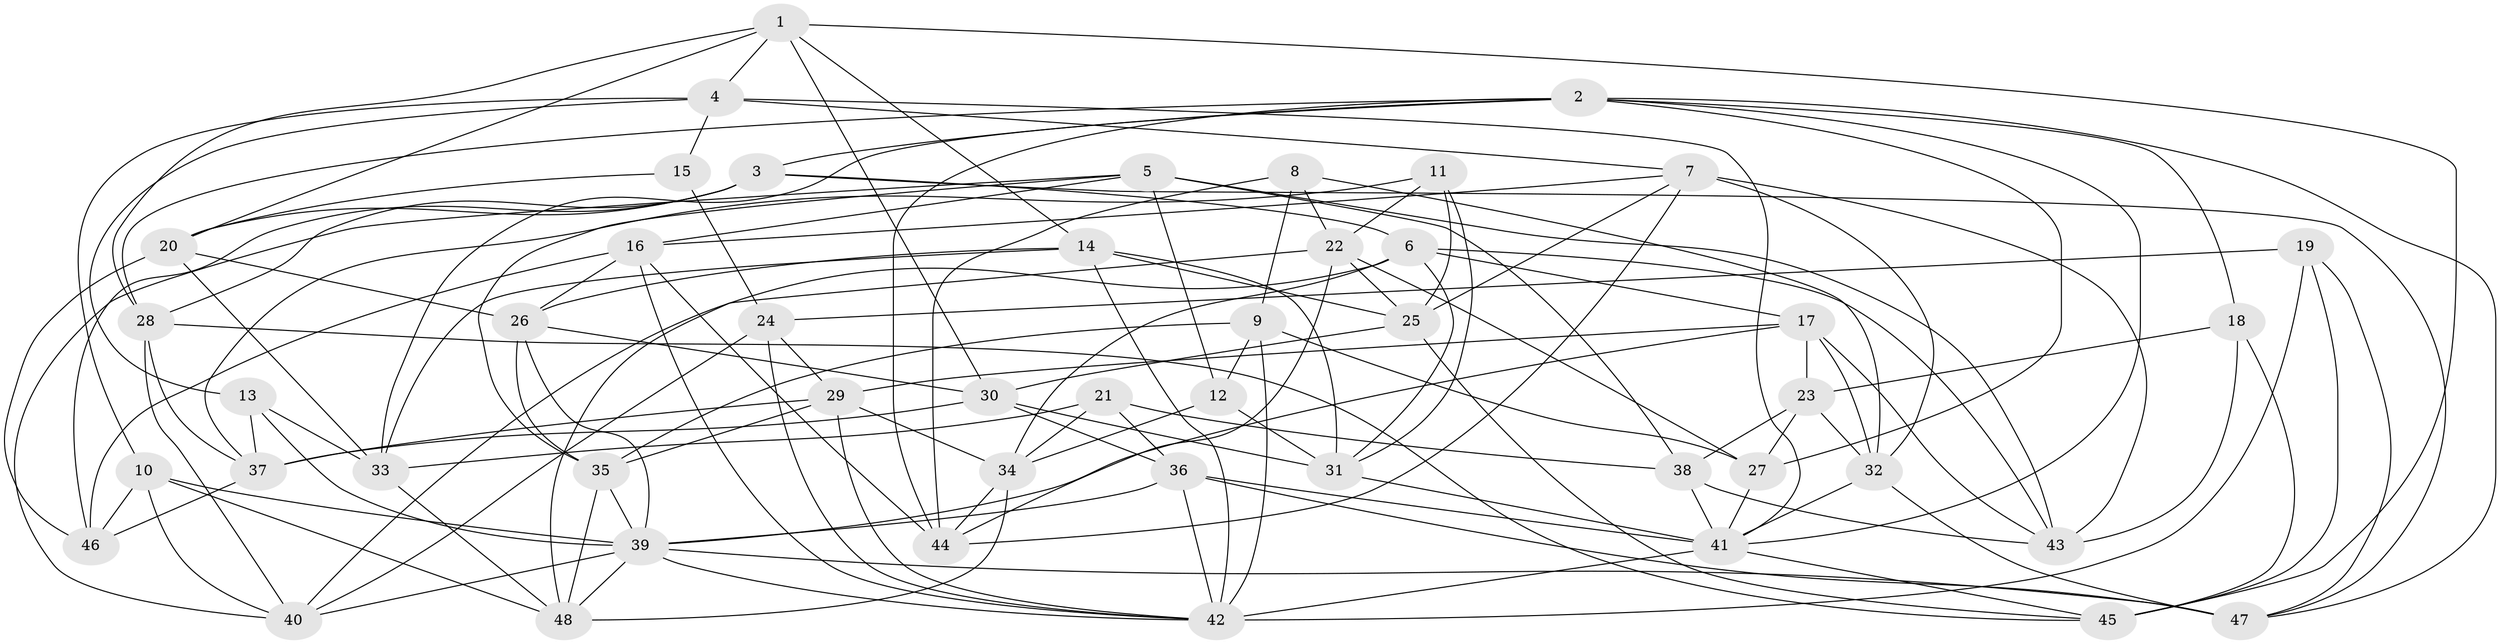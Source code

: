 // original degree distribution, {4: 1.0}
// Generated by graph-tools (version 1.1) at 2025/26/03/09/25 03:26:56]
// undirected, 48 vertices, 138 edges
graph export_dot {
graph [start="1"]
  node [color=gray90,style=filled];
  1;
  2;
  3;
  4;
  5;
  6;
  7;
  8;
  9;
  10;
  11;
  12;
  13;
  14;
  15;
  16;
  17;
  18;
  19;
  20;
  21;
  22;
  23;
  24;
  25;
  26;
  27;
  28;
  29;
  30;
  31;
  32;
  33;
  34;
  35;
  36;
  37;
  38;
  39;
  40;
  41;
  42;
  43;
  44;
  45;
  46;
  47;
  48;
  1 -- 4 [weight=1.0];
  1 -- 14 [weight=1.0];
  1 -- 20 [weight=1.0];
  1 -- 28 [weight=1.0];
  1 -- 30 [weight=1.0];
  1 -- 45 [weight=1.0];
  2 -- 3 [weight=1.0];
  2 -- 18 [weight=1.0];
  2 -- 27 [weight=1.0];
  2 -- 28 [weight=1.0];
  2 -- 33 [weight=1.0];
  2 -- 41 [weight=1.0];
  2 -- 44 [weight=1.0];
  2 -- 47 [weight=1.0];
  3 -- 6 [weight=1.0];
  3 -- 20 [weight=1.0];
  3 -- 28 [weight=1.0];
  3 -- 46 [weight=1.0];
  3 -- 47 [weight=1.0];
  4 -- 7 [weight=1.0];
  4 -- 10 [weight=1.0];
  4 -- 13 [weight=1.0];
  4 -- 15 [weight=1.0];
  4 -- 41 [weight=1.0];
  5 -- 12 [weight=1.0];
  5 -- 16 [weight=1.0];
  5 -- 35 [weight=1.0];
  5 -- 38 [weight=1.0];
  5 -- 40 [weight=1.0];
  5 -- 43 [weight=1.0];
  6 -- 17 [weight=1.0];
  6 -- 31 [weight=1.0];
  6 -- 34 [weight=1.0];
  6 -- 40 [weight=1.0];
  6 -- 43 [weight=1.0];
  7 -- 16 [weight=1.0];
  7 -- 25 [weight=1.0];
  7 -- 32 [weight=1.0];
  7 -- 43 [weight=1.0];
  7 -- 44 [weight=1.0];
  8 -- 9 [weight=1.0];
  8 -- 22 [weight=1.0];
  8 -- 32 [weight=1.0];
  8 -- 44 [weight=1.0];
  9 -- 12 [weight=1.0];
  9 -- 27 [weight=1.0];
  9 -- 35 [weight=1.0];
  9 -- 42 [weight=2.0];
  10 -- 39 [weight=1.0];
  10 -- 40 [weight=1.0];
  10 -- 46 [weight=2.0];
  10 -- 48 [weight=1.0];
  11 -- 22 [weight=1.0];
  11 -- 25 [weight=1.0];
  11 -- 31 [weight=1.0];
  11 -- 37 [weight=1.0];
  12 -- 31 [weight=1.0];
  12 -- 34 [weight=1.0];
  13 -- 33 [weight=1.0];
  13 -- 37 [weight=1.0];
  13 -- 39 [weight=1.0];
  14 -- 25 [weight=1.0];
  14 -- 26 [weight=1.0];
  14 -- 31 [weight=1.0];
  14 -- 33 [weight=1.0];
  14 -- 42 [weight=1.0];
  15 -- 20 [weight=1.0];
  15 -- 24 [weight=2.0];
  16 -- 26 [weight=1.0];
  16 -- 42 [weight=1.0];
  16 -- 44 [weight=1.0];
  16 -- 46 [weight=1.0];
  17 -- 23 [weight=1.0];
  17 -- 29 [weight=1.0];
  17 -- 32 [weight=1.0];
  17 -- 39 [weight=1.0];
  17 -- 43 [weight=1.0];
  18 -- 23 [weight=1.0];
  18 -- 43 [weight=1.0];
  18 -- 45 [weight=1.0];
  19 -- 24 [weight=1.0];
  19 -- 42 [weight=1.0];
  19 -- 45 [weight=1.0];
  19 -- 47 [weight=1.0];
  20 -- 26 [weight=1.0];
  20 -- 33 [weight=1.0];
  20 -- 46 [weight=1.0];
  21 -- 33 [weight=1.0];
  21 -- 34 [weight=1.0];
  21 -- 36 [weight=1.0];
  21 -- 38 [weight=1.0];
  22 -- 25 [weight=1.0];
  22 -- 27 [weight=1.0];
  22 -- 44 [weight=1.0];
  22 -- 48 [weight=1.0];
  23 -- 27 [weight=2.0];
  23 -- 32 [weight=1.0];
  23 -- 38 [weight=1.0];
  24 -- 29 [weight=1.0];
  24 -- 40 [weight=1.0];
  24 -- 42 [weight=1.0];
  25 -- 30 [weight=1.0];
  25 -- 45 [weight=1.0];
  26 -- 30 [weight=1.0];
  26 -- 35 [weight=1.0];
  26 -- 39 [weight=1.0];
  27 -- 41 [weight=1.0];
  28 -- 37 [weight=1.0];
  28 -- 40 [weight=1.0];
  28 -- 45 [weight=1.0];
  29 -- 34 [weight=1.0];
  29 -- 35 [weight=1.0];
  29 -- 37 [weight=1.0];
  29 -- 42 [weight=1.0];
  30 -- 31 [weight=1.0];
  30 -- 36 [weight=1.0];
  30 -- 37 [weight=1.0];
  31 -- 41 [weight=1.0];
  32 -- 41 [weight=1.0];
  32 -- 47 [weight=1.0];
  33 -- 48 [weight=1.0];
  34 -- 44 [weight=1.0];
  34 -- 48 [weight=1.0];
  35 -- 39 [weight=1.0];
  35 -- 48 [weight=1.0];
  36 -- 39 [weight=1.0];
  36 -- 41 [weight=1.0];
  36 -- 42 [weight=1.0];
  36 -- 47 [weight=1.0];
  37 -- 46 [weight=1.0];
  38 -- 41 [weight=2.0];
  38 -- 43 [weight=1.0];
  39 -- 40 [weight=1.0];
  39 -- 42 [weight=1.0];
  39 -- 47 [weight=1.0];
  39 -- 48 [weight=1.0];
  41 -- 42 [weight=1.0];
  41 -- 45 [weight=1.0];
}

